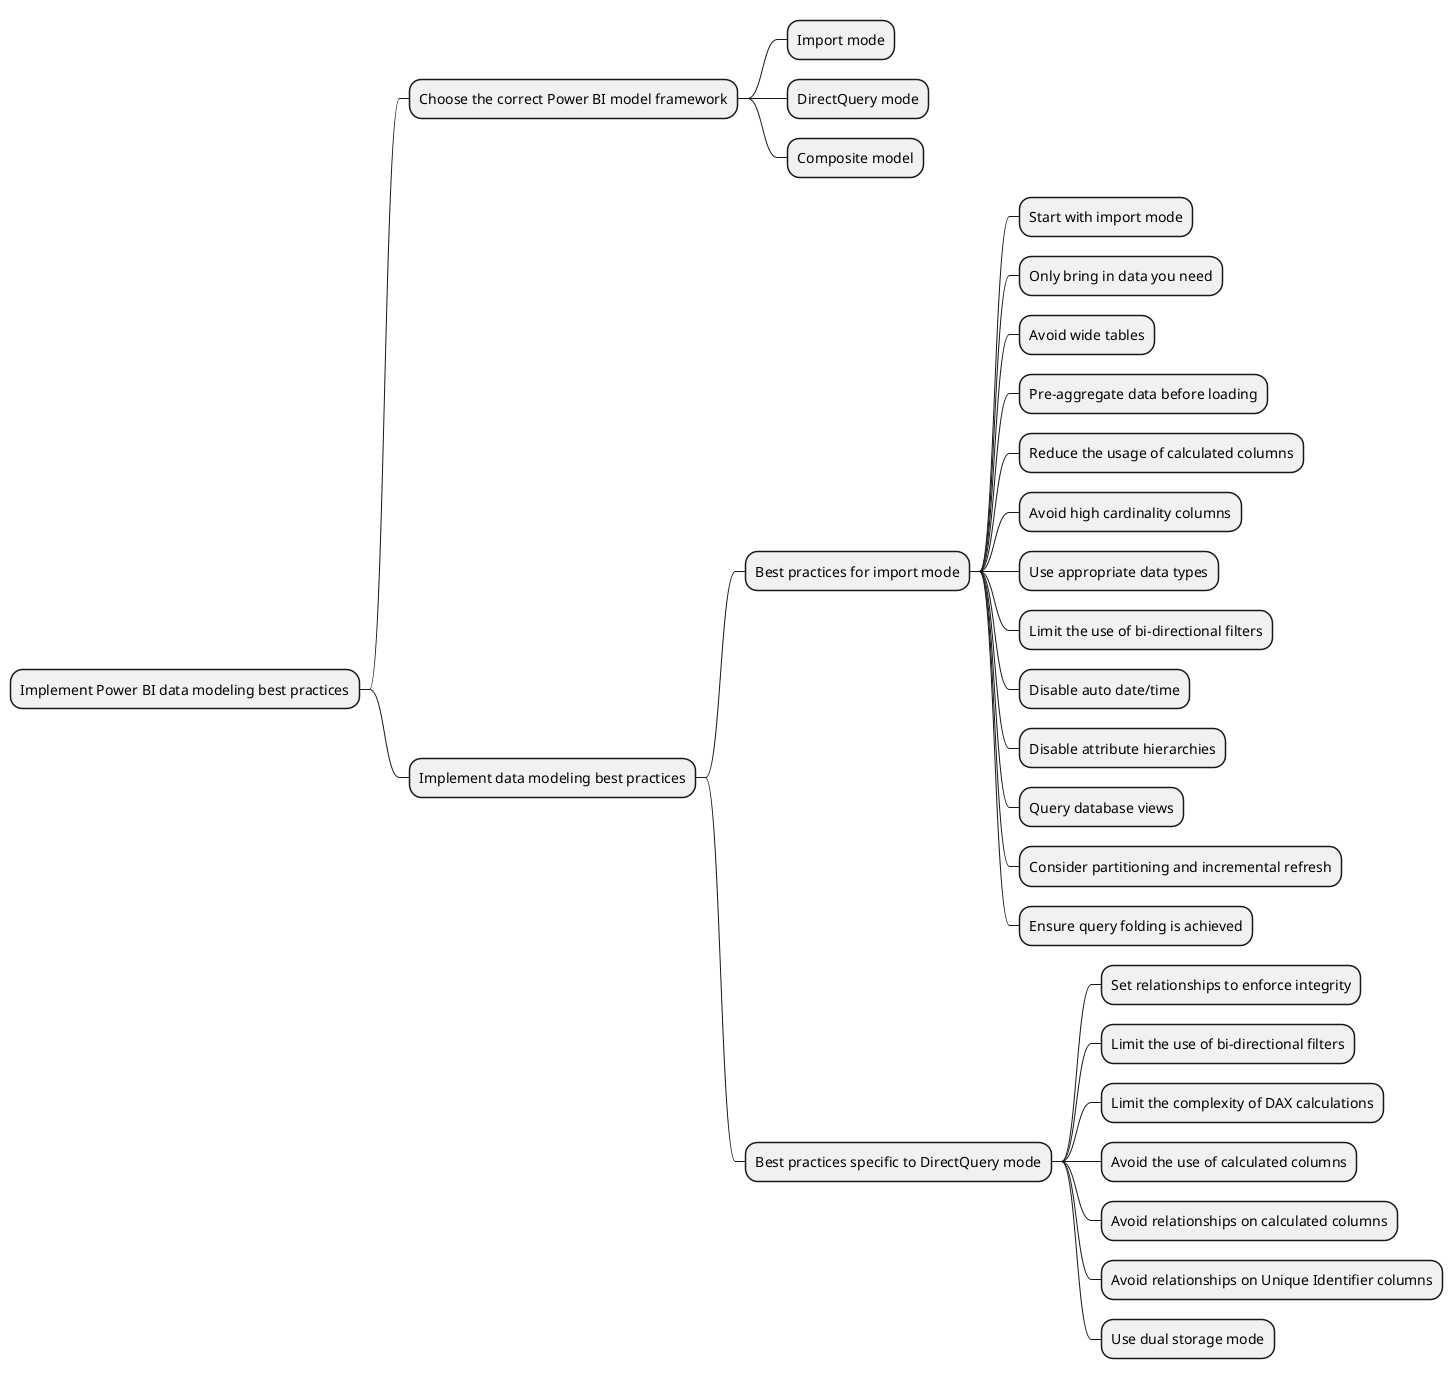 @startmindmap
* Implement Power BI data modeling best practices
** Choose the correct Power BI model framework
*** Import mode
*** DirectQuery mode
*** Composite model
** Implement data modeling best practices
*** Best practices for import mode
**** Start with import mode
**** Only bring in data you need
**** Avoid wide tables
**** Pre-aggregate data before loading
**** Reduce the usage of calculated columns
**** Avoid high cardinality columns
**** Use appropriate data types
**** Limit the use of bi-directional filters
**** Disable auto date/time
**** Disable attribute hierarchies
**** Query database views
**** Consider partitioning and incremental refresh
**** Ensure query folding is achieved
*** Best practices specific to DirectQuery mode
**** Set relationships to enforce integrity
**** Limit the use of bi-directional filters
**** Limit the complexity of DAX calculations
**** Avoid the use of calculated columns
**** Avoid relationships on calculated columns
**** Avoid relationships on Unique Identifier columns
**** Use dual storage mode
@endmindmap